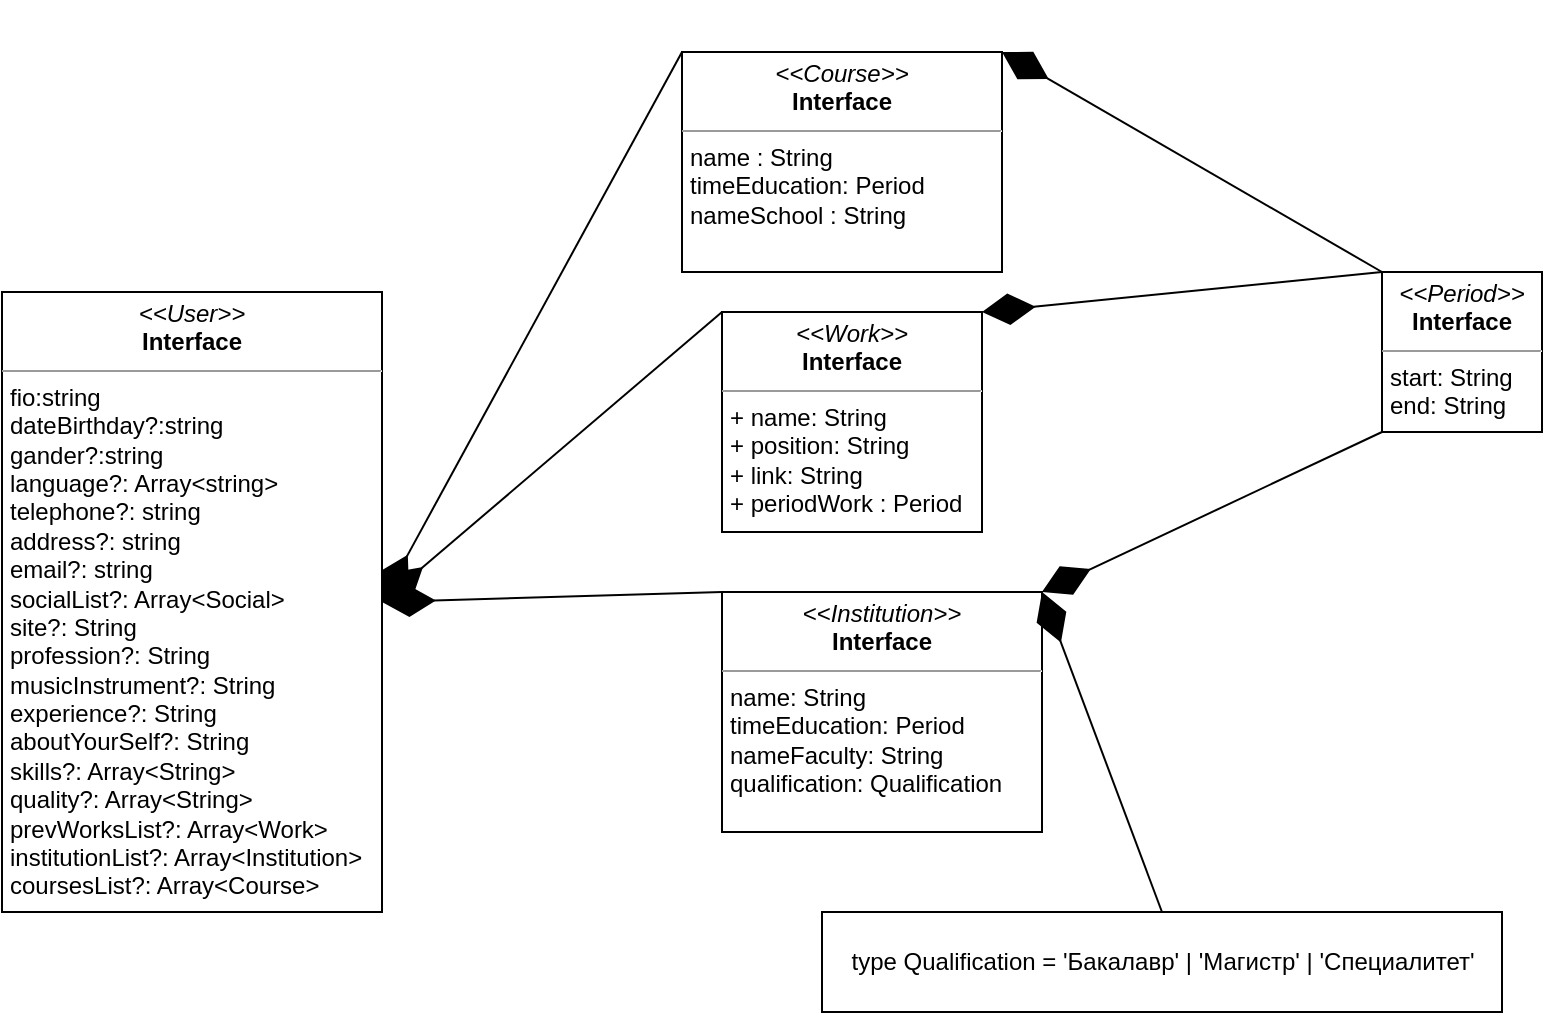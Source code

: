 <mxfile>
    <diagram id="R2lEEEUBdFMjLlhIrx00" name="Page-1">
        <mxGraphModel dx="1087" dy="860" grid="1" gridSize="10" guides="1" tooltips="1" connect="1" arrows="1" fold="1" page="1" pageScale="1" pageWidth="850" pageHeight="1100" math="0" shadow="0" extFonts="Permanent Marker^https://fonts.googleapis.com/css?family=Permanent+Marker">
            <root>
                <mxCell id="0"/>
                <mxCell id="1" parent="0"/>
                <mxCell id="b5fmpFbxJDyFQsnpixlJ-1" value="&lt;p style=&quot;margin: 0px ; margin-top: 4px ; text-align: center&quot;&gt;&lt;i&gt;&amp;lt;&amp;lt;User&amp;gt;&amp;gt;&lt;/i&gt;&lt;br&gt;&lt;b&gt;Interface&lt;/b&gt;&lt;/p&gt;&lt;hr size=&quot;1&quot;&gt;&lt;p style=&quot;margin: 0px ; margin-left: 4px&quot;&gt;fio:string&lt;/p&gt;&lt;p style=&quot;margin: 0px ; margin-left: 4px&quot;&gt;dateBirthday?:string&amp;nbsp;&lt;/p&gt;&lt;p style=&quot;margin: 0px ; margin-left: 4px&quot;&gt;gander?:string&lt;/p&gt;&lt;p style=&quot;margin: 0px ; margin-left: 4px&quot;&gt;language?: Array&amp;lt;string&amp;gt;&lt;/p&gt;&lt;p style=&quot;margin: 0px ; margin-left: 4px&quot;&gt;telephone?: string&lt;/p&gt;&lt;p style=&quot;margin: 0px ; margin-left: 4px&quot;&gt;address?: string&lt;/p&gt;&lt;p style=&quot;margin: 0px ; margin-left: 4px&quot;&gt;email?: string&lt;/p&gt;&lt;p style=&quot;margin: 0px ; margin-left: 4px&quot;&gt;socialList?: Array&amp;lt;Social&amp;gt;&lt;/p&gt;&lt;p style=&quot;margin: 0px ; margin-left: 4px&quot;&gt;site?: String&lt;/p&gt;&lt;p style=&quot;margin: 0px ; margin-left: 4px&quot;&gt;profession?: String&lt;/p&gt;&lt;p style=&quot;margin: 0px ; margin-left: 4px&quot;&gt;musicInstrument?: String&lt;/p&gt;&lt;p style=&quot;margin: 0px ; margin-left: 4px&quot;&gt;experience?: String&lt;/p&gt;&lt;p style=&quot;margin: 0px ; margin-left: 4px&quot;&gt;aboutYourSelf?: String&amp;nbsp;&lt;/p&gt;&lt;p style=&quot;margin: 0px ; margin-left: 4px&quot;&gt;skills?: Array&amp;lt;String&amp;gt;&lt;/p&gt;&lt;p style=&quot;margin: 0px ; margin-left: 4px&quot;&gt;quality?: Array&amp;lt;String&amp;gt;&lt;/p&gt;&lt;p style=&quot;margin: 0px ; margin-left: 4px&quot;&gt;prevWorksList?: Array&amp;lt;Work&amp;gt;&lt;/p&gt;&lt;p style=&quot;margin: 0px ; margin-left: 4px&quot;&gt;institutionList?: Array&amp;lt;Institution&amp;gt;&lt;/p&gt;&lt;p style=&quot;margin: 0px ; margin-left: 4px&quot;&gt;coursesList?: Array&amp;lt;Course&amp;gt;&lt;/p&gt;" style="verticalAlign=top;align=left;overflow=fill;fontSize=12;fontFamily=Helvetica;html=1;" parent="1" vertex="1">
                    <mxGeometry x="50" y="170" width="190" height="310" as="geometry"/>
                </mxCell>
                <mxCell id="b5fmpFbxJDyFQsnpixlJ-2" value="&lt;p style=&quot;margin: 0px ; margin-top: 4px ; text-align: center&quot;&gt;&lt;i&gt;&amp;lt;&amp;lt;Work&amp;gt;&amp;gt;&lt;/i&gt;&lt;br&gt;&lt;b&gt;Interface&lt;/b&gt;&lt;/p&gt;&lt;hr size=&quot;1&quot;&gt;&lt;p style=&quot;margin: 0px ; margin-left: 4px&quot;&gt;+ name: String&lt;/p&gt;&lt;p style=&quot;margin: 0px ; margin-left: 4px&quot;&gt;+ position: String&lt;/p&gt;&lt;p style=&quot;margin: 0px ; margin-left: 4px&quot;&gt;+ link: String&lt;/p&gt;&lt;p style=&quot;margin: 0px ; margin-left: 4px&quot;&gt;+ periodWork : Period&amp;nbsp;&lt;/p&gt;" style="verticalAlign=top;align=left;overflow=fill;fontSize=12;fontFamily=Helvetica;html=1;" parent="1" vertex="1">
                    <mxGeometry x="410" y="180" width="130" height="110" as="geometry"/>
                </mxCell>
                <mxCell id="b5fmpFbxJDyFQsnpixlJ-3" value="&lt;p style=&quot;margin: 0px ; margin-top: 4px ; text-align: center&quot;&gt;&lt;i&gt;&amp;lt;&amp;lt;Period&amp;gt;&amp;gt;&lt;/i&gt;&lt;br&gt;&lt;b&gt;Interface&lt;/b&gt;&lt;/p&gt;&lt;hr size=&quot;1&quot;&gt;&lt;p style=&quot;margin: 0px ; margin-left: 4px&quot;&gt;start: String&lt;/p&gt;&lt;p style=&quot;margin: 0px ; margin-left: 4px&quot;&gt;end: String&lt;/p&gt;" style="verticalAlign=top;align=left;overflow=fill;fontSize=12;fontFamily=Helvetica;html=1;" parent="1" vertex="1">
                    <mxGeometry x="740" y="160" width="80" height="80" as="geometry"/>
                </mxCell>
                <mxCell id="b5fmpFbxJDyFQsnpixlJ-4" value="&lt;p style=&quot;margin: 0px ; margin-top: 4px ; text-align: center&quot;&gt;&lt;i&gt;&amp;lt;&amp;lt;Institution&amp;gt;&amp;gt;&lt;/i&gt;&lt;br&gt;&lt;b&gt;Interface&lt;/b&gt;&lt;/p&gt;&lt;hr size=&quot;1&quot;&gt;&lt;p style=&quot;margin: 0px ; margin-left: 4px&quot;&gt;name: String&lt;/p&gt;&lt;p style=&quot;margin: 0px ; margin-left: 4px&quot;&gt;timeEducation: Period&lt;/p&gt;&lt;p style=&quot;margin: 0px ; margin-left: 4px&quot;&gt;nameFaculty: String&lt;/p&gt;&lt;p style=&quot;margin: 0px ; margin-left: 4px&quot;&gt;qualification: Qualification&amp;nbsp;&lt;/p&gt;" style="verticalAlign=top;align=left;overflow=fill;fontSize=12;fontFamily=Helvetica;html=1;" parent="1" vertex="1">
                    <mxGeometry x="410" y="320" width="160" height="120" as="geometry"/>
                </mxCell>
                <mxCell id="b5fmpFbxJDyFQsnpixlJ-6" value="&lt;p style=&quot;margin: 0px ; margin-top: 4px ; text-align: center&quot;&gt;&lt;i&gt;&amp;lt;&amp;lt;Course&amp;gt;&amp;gt;&lt;/i&gt;&lt;br&gt;&lt;b&gt;Interface&lt;/b&gt;&lt;/p&gt;&lt;hr size=&quot;1&quot;&gt;&lt;p style=&quot;margin: 0px ; margin-left: 4px&quot;&gt;&lt;span&gt;name : String&lt;/span&gt;&lt;/p&gt;&lt;p style=&quot;margin: 0px ; margin-left: 4px&quot;&gt;timeEducation: Period&lt;/p&gt;&lt;p style=&quot;margin: 0px ; margin-left: 4px&quot;&gt;nameSchool : String&lt;/p&gt;" style="verticalAlign=top;align=left;overflow=fill;fontSize=12;fontFamily=Helvetica;html=1;" parent="1" vertex="1">
                    <mxGeometry x="390" y="50" width="160" height="110" as="geometry"/>
                </mxCell>
                <mxCell id="b5fmpFbxJDyFQsnpixlJ-7" value="" style="endArrow=diamondThin;endFill=1;endSize=24;html=1;entryX=1;entryY=0;entryDx=0;entryDy=0;exitX=0;exitY=0;exitDx=0;exitDy=0;" parent="1" source="b5fmpFbxJDyFQsnpixlJ-3" target="b5fmpFbxJDyFQsnpixlJ-2" edge="1">
                    <mxGeometry width="160" relative="1" as="geometry">
                        <mxPoint x="340" y="530" as="sourcePoint"/>
                        <mxPoint x="500" y="530" as="targetPoint"/>
                    </mxGeometry>
                </mxCell>
                <mxCell id="b5fmpFbxJDyFQsnpixlJ-8" value="" style="endArrow=diamondThin;endFill=1;endSize=24;html=1;entryX=1;entryY=0;entryDx=0;entryDy=0;exitX=0;exitY=1;exitDx=0;exitDy=0;" parent="1" source="b5fmpFbxJDyFQsnpixlJ-3" target="b5fmpFbxJDyFQsnpixlJ-4" edge="1">
                    <mxGeometry width="160" relative="1" as="geometry">
                        <mxPoint x="340" y="530" as="sourcePoint"/>
                        <mxPoint x="500" y="530" as="targetPoint"/>
                    </mxGeometry>
                </mxCell>
                <mxCell id="b5fmpFbxJDyFQsnpixlJ-11" value="" style="endArrow=diamondThin;endFill=1;endSize=24;html=1;exitX=0;exitY=0;exitDx=0;exitDy=0;entryX=1;entryY=0;entryDx=0;entryDy=0;" parent="1" source="b5fmpFbxJDyFQsnpixlJ-3" target="b5fmpFbxJDyFQsnpixlJ-6" edge="1">
                    <mxGeometry width="160" relative="1" as="geometry">
                        <mxPoint x="340" y="530" as="sourcePoint"/>
                        <mxPoint x="500" y="530" as="targetPoint"/>
                    </mxGeometry>
                </mxCell>
                <mxCell id="b5fmpFbxJDyFQsnpixlJ-12" value="type Qualification = 'Бакалавр' | 'Магистр' | 'Специалитет'" style="html=1;" parent="1" vertex="1">
                    <mxGeometry x="460" y="480" width="340" height="50" as="geometry"/>
                </mxCell>
                <mxCell id="b5fmpFbxJDyFQsnpixlJ-13" value="" style="endArrow=diamondThin;endFill=1;endSize=24;html=1;entryX=1;entryY=0;entryDx=0;entryDy=0;exitX=0.5;exitY=0;exitDx=0;exitDy=0;" parent="1" source="b5fmpFbxJDyFQsnpixlJ-12" target="b5fmpFbxJDyFQsnpixlJ-4" edge="1">
                    <mxGeometry width="160" relative="1" as="geometry">
                        <mxPoint x="340" y="530" as="sourcePoint"/>
                        <mxPoint x="500" y="530" as="targetPoint"/>
                    </mxGeometry>
                </mxCell>
                <mxCell id="b5fmpFbxJDyFQsnpixlJ-14" value="" style="endArrow=diamondThin;endFill=1;endSize=24;html=1;exitX=0;exitY=0;exitDx=0;exitDy=0;entryX=1;entryY=0.5;entryDx=0;entryDy=0;" parent="1" source="b5fmpFbxJDyFQsnpixlJ-6" target="b5fmpFbxJDyFQsnpixlJ-1" edge="1">
                    <mxGeometry width="160" relative="1" as="geometry">
                        <mxPoint x="340" y="390" as="sourcePoint"/>
                        <mxPoint x="500" y="390" as="targetPoint"/>
                    </mxGeometry>
                </mxCell>
                <mxCell id="b5fmpFbxJDyFQsnpixlJ-15" value="" style="endArrow=diamondThin;endFill=1;endSize=24;html=1;entryX=1;entryY=0.5;entryDx=0;entryDy=0;exitX=0;exitY=0;exitDx=0;exitDy=0;" parent="1" source="b5fmpFbxJDyFQsnpixlJ-4" target="b5fmpFbxJDyFQsnpixlJ-1" edge="1">
                    <mxGeometry width="160" relative="1" as="geometry">
                        <mxPoint x="340" y="390" as="sourcePoint"/>
                        <mxPoint x="500" y="390" as="targetPoint"/>
                    </mxGeometry>
                </mxCell>
                <mxCell id="b5fmpFbxJDyFQsnpixlJ-16" value="" style="endArrow=diamondThin;endFill=1;endSize=24;html=1;entryX=1;entryY=0.5;entryDx=0;entryDy=0;exitX=0;exitY=0;exitDx=0;exitDy=0;" parent="1" source="b5fmpFbxJDyFQsnpixlJ-2" target="b5fmpFbxJDyFQsnpixlJ-1" edge="1">
                    <mxGeometry width="160" relative="1" as="geometry">
                        <mxPoint x="340" y="390" as="sourcePoint"/>
                        <mxPoint x="500" y="390" as="targetPoint"/>
                    </mxGeometry>
                </mxCell>
            </root>
        </mxGraphModel>
    </diagram>
</mxfile>